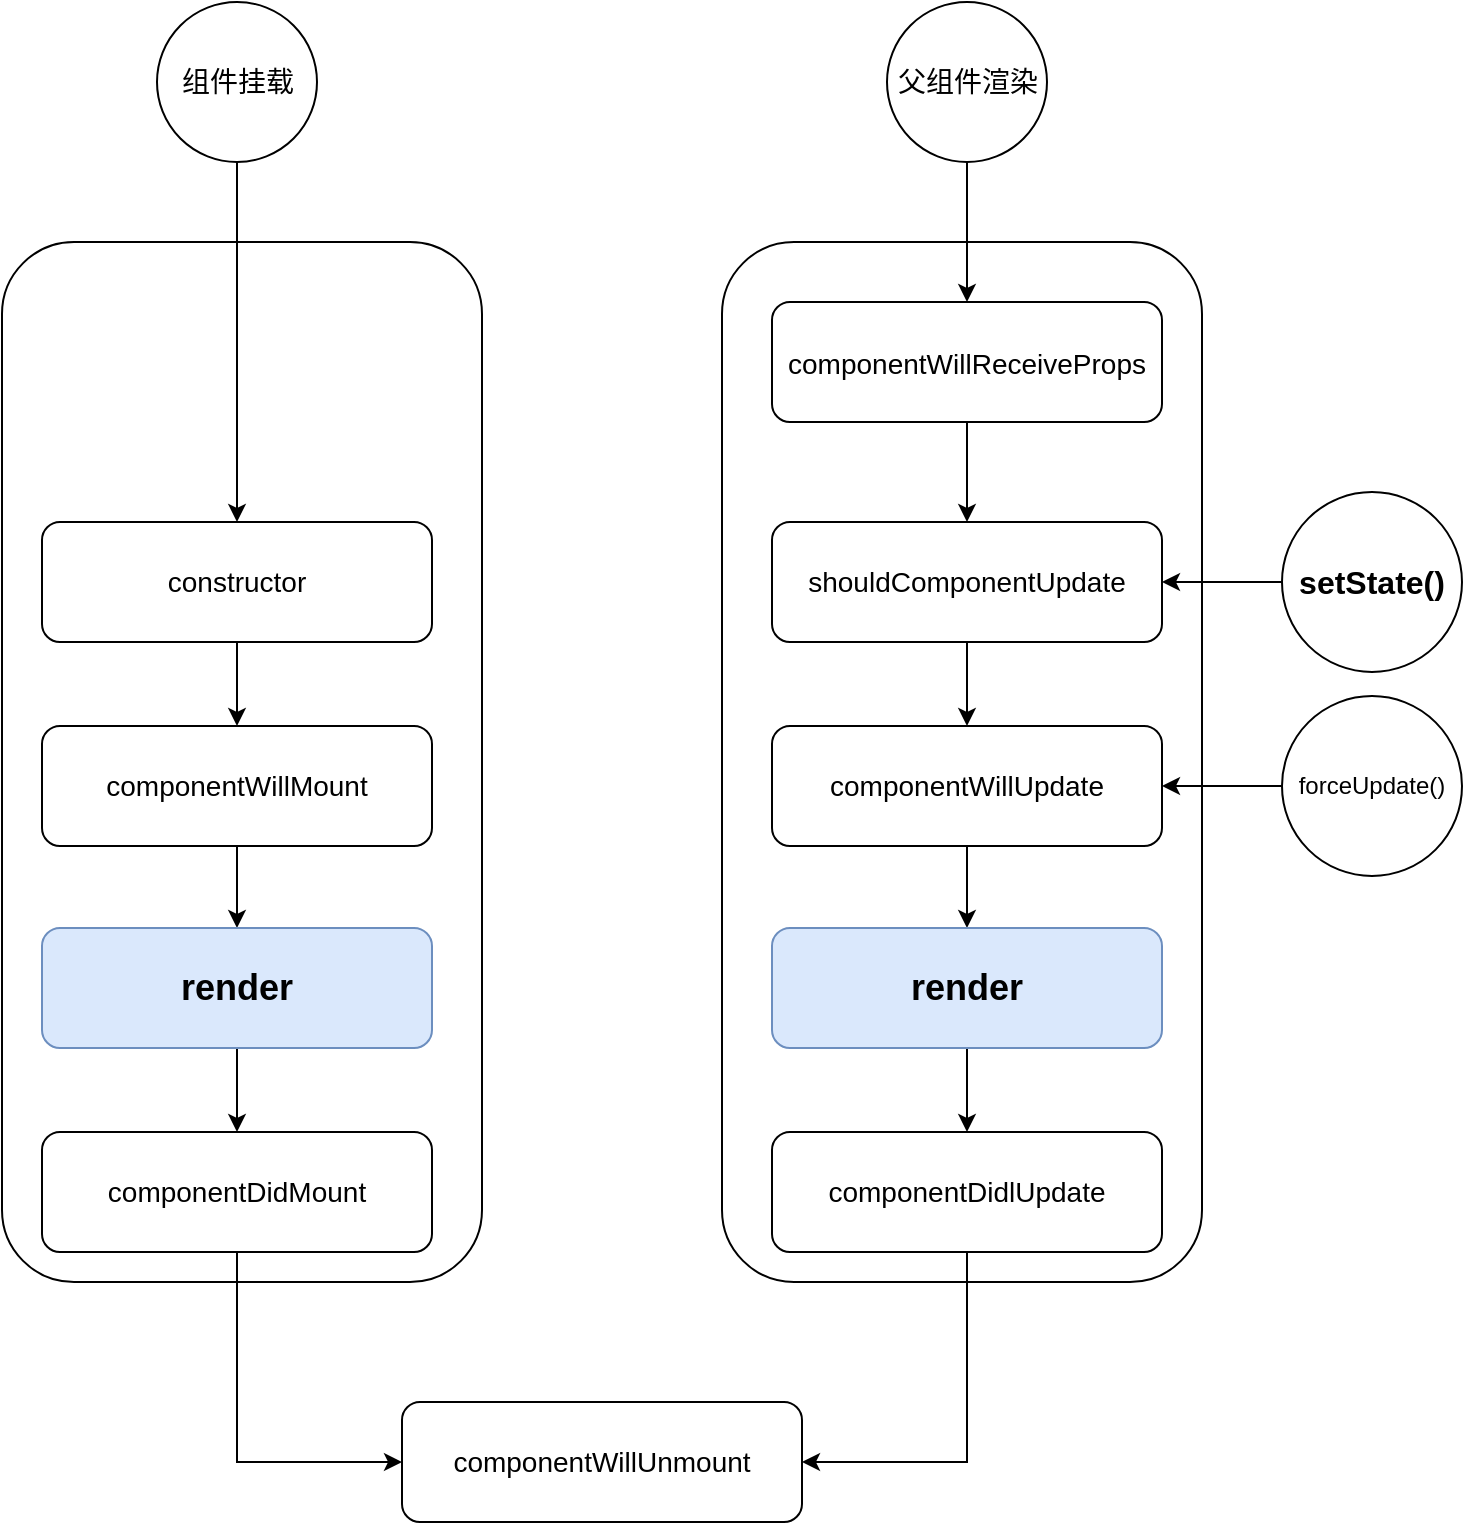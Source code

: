 <mxfile version="20.3.0" type="device"><diagram id="myqxJz-ZuBlAK1siPi6z" name="第 1 页"><mxGraphModel dx="946" dy="588" grid="1" gridSize="10" guides="1" tooltips="1" connect="1" arrows="1" fold="1" page="1" pageScale="1" pageWidth="827" pageHeight="1169" math="0" shadow="0"><root><mxCell id="0"/><mxCell id="1" parent="0"/><mxCell id="4iC-mzNtUYaDeOyVely5-1" value="" style="rounded=1;whiteSpace=wrap;html=1;fontSize=14;" parent="1" vertex="1"><mxGeometry x="80" y="160" width="240" height="520" as="geometry"/></mxCell><mxCell id="4iC-mzNtUYaDeOyVely5-2" value="" style="rounded=1;whiteSpace=wrap;html=1;fontSize=14;" parent="1" vertex="1"><mxGeometry x="440" y="160" width="240" height="520" as="geometry"/></mxCell><mxCell id="4iC-mzNtUYaDeOyVely5-10" style="edgeStyle=orthogonalEdgeStyle;rounded=0;orthogonalLoop=1;jettySize=auto;html=1;fontSize=14;" parent="1" source="4iC-mzNtUYaDeOyVely5-5" target="4iC-mzNtUYaDeOyVely5-6" edge="1"><mxGeometry relative="1" as="geometry"/></mxCell><mxCell id="4iC-mzNtUYaDeOyVely5-5" value="constructor" style="rounded=1;whiteSpace=wrap;html=1;fontStyle=0;fontSize=14;labelBackgroundColor=none;" parent="1" vertex="1"><mxGeometry x="100" y="300" width="195" height="60" as="geometry"/></mxCell><mxCell id="4iC-mzNtUYaDeOyVely5-34" style="edgeStyle=orthogonalEdgeStyle;rounded=0;orthogonalLoop=1;jettySize=auto;html=1;entryX=0.5;entryY=0;entryDx=0;entryDy=0;fontSize=14;" parent="1" source="4iC-mzNtUYaDeOyVely5-6" target="4iC-mzNtUYaDeOyVely5-30" edge="1"><mxGeometry relative="1" as="geometry"/></mxCell><mxCell id="4iC-mzNtUYaDeOyVely5-6" value="componentWillMount" style="rounded=1;whiteSpace=wrap;html=1;fontSize=14;" parent="1" vertex="1"><mxGeometry x="100" y="402" width="195" height="60" as="geometry"/></mxCell><mxCell id="4iC-mzNtUYaDeOyVely5-12" style="edgeStyle=orthogonalEdgeStyle;rounded=0;orthogonalLoop=1;jettySize=auto;html=1;entryX=0;entryY=0.5;entryDx=0;entryDy=0;exitX=0.5;exitY=1;exitDx=0;exitDy=0;fontSize=14;" parent="1" source="4iC-mzNtUYaDeOyVely5-7" target="4iC-mzNtUYaDeOyVely5-8" edge="1"><mxGeometry relative="1" as="geometry"/></mxCell><mxCell id="4iC-mzNtUYaDeOyVely5-7" value="componentDidMount" style="rounded=1;whiteSpace=wrap;html=1;fontSize=14;" parent="1" vertex="1"><mxGeometry x="100" y="605" width="195" height="60" as="geometry"/></mxCell><mxCell id="4iC-mzNtUYaDeOyVely5-8" value="componentWillUnmount" style="rounded=1;whiteSpace=wrap;html=1;fontSize=14;" parent="1" vertex="1"><mxGeometry x="280" y="740" width="200" height="60" as="geometry"/></mxCell><mxCell id="4iC-mzNtUYaDeOyVely5-15" style="edgeStyle=orthogonalEdgeStyle;rounded=0;orthogonalLoop=1;jettySize=auto;html=1;entryX=0.5;entryY=0;entryDx=0;entryDy=0;fontSize=14;" parent="1" source="4iC-mzNtUYaDeOyVely5-14" target="4iC-mzNtUYaDeOyVely5-5" edge="1"><mxGeometry relative="1" as="geometry"/></mxCell><mxCell id="4iC-mzNtUYaDeOyVely5-14" value="组件挂载" style="ellipse;whiteSpace=wrap;html=1;aspect=fixed;fontSize=14;fontStyle=0" parent="1" vertex="1"><mxGeometry x="157.5" y="40" width="80" height="80" as="geometry"/></mxCell><mxCell id="4iC-mzNtUYaDeOyVely5-20" style="edgeStyle=orthogonalEdgeStyle;rounded=0;orthogonalLoop=1;jettySize=auto;html=1;entryX=1;entryY=0.5;entryDx=0;entryDy=0;fontSize=14;" parent="1" source="4iC-mzNtUYaDeOyVely5-16" target="4iC-mzNtUYaDeOyVely5-19" edge="1"><mxGeometry relative="1" as="geometry"/></mxCell><mxCell id="4iC-mzNtUYaDeOyVely5-16" value="setState()" style="ellipse;whiteSpace=wrap;html=1;aspect=fixed;fontStyle=1;fontSize=16;" parent="1" vertex="1"><mxGeometry x="720" y="285" width="90" height="90" as="geometry"/></mxCell><mxCell id="4iC-mzNtUYaDeOyVely5-22" style="edgeStyle=orthogonalEdgeStyle;rounded=0;orthogonalLoop=1;jettySize=auto;html=1;entryX=0.5;entryY=0;entryDx=0;entryDy=0;fontSize=14;" parent="1" source="4iC-mzNtUYaDeOyVely5-19" target="4iC-mzNtUYaDeOyVely5-21" edge="1"><mxGeometry relative="1" as="geometry"/></mxCell><mxCell id="4iC-mzNtUYaDeOyVely5-19" value="shouldComponentUpdate" style="rounded=1;whiteSpace=wrap;html=1;fontSize=14;fontFamily=Helvetica;" parent="1" vertex="1"><mxGeometry x="465" y="300" width="195" height="60" as="geometry"/></mxCell><mxCell id="4iC-mzNtUYaDeOyVely5-32" style="edgeStyle=orthogonalEdgeStyle;rounded=0;orthogonalLoop=1;jettySize=auto;html=1;entryX=0.5;entryY=0;entryDx=0;entryDy=0;fontSize=14;" parent="1" source="4iC-mzNtUYaDeOyVely5-21" target="4iC-mzNtUYaDeOyVely5-31" edge="1"><mxGeometry relative="1" as="geometry"/></mxCell><mxCell id="4iC-mzNtUYaDeOyVely5-21" value="componentWillUpdate" style="rounded=1;whiteSpace=wrap;html=1;fontSize=14;" parent="1" vertex="1"><mxGeometry x="465" y="402" width="195" height="60" as="geometry"/></mxCell><mxCell id="4iC-mzNtUYaDeOyVely5-25" style="edgeStyle=orthogonalEdgeStyle;rounded=0;orthogonalLoop=1;jettySize=auto;html=1;entryX=1;entryY=0.5;entryDx=0;entryDy=0;exitX=0.5;exitY=1;exitDx=0;exitDy=0;fontSize=14;" parent="1" source="4iC-mzNtUYaDeOyVely5-23" target="4iC-mzNtUYaDeOyVely5-8" edge="1"><mxGeometry relative="1" as="geometry"/></mxCell><mxCell id="4iC-mzNtUYaDeOyVely5-23" value="componentDidlUpdate" style="rounded=1;whiteSpace=wrap;html=1;fontSize=14;" parent="1" vertex="1"><mxGeometry x="465" y="605" width="195" height="60" as="geometry"/></mxCell><mxCell id="4iC-mzNtUYaDeOyVely5-35" style="edgeStyle=orthogonalEdgeStyle;rounded=0;orthogonalLoop=1;jettySize=auto;html=1;entryX=0.5;entryY=0;entryDx=0;entryDy=0;fontSize=14;" parent="1" source="4iC-mzNtUYaDeOyVely5-30" target="4iC-mzNtUYaDeOyVely5-7" edge="1"><mxGeometry relative="1" as="geometry"/></mxCell><mxCell id="4iC-mzNtUYaDeOyVely5-30" value="render" style="rounded=1;whiteSpace=wrap;html=1;fontSize=18;fontStyle=1;fillColor=#dae8fc;strokeColor=#6c8ebf;" parent="1" vertex="1"><mxGeometry x="100" y="503" width="195" height="60" as="geometry"/></mxCell><mxCell id="4iC-mzNtUYaDeOyVely5-33" style="edgeStyle=orthogonalEdgeStyle;rounded=0;orthogonalLoop=1;jettySize=auto;html=1;entryX=0.5;entryY=0;entryDx=0;entryDy=0;fontSize=14;" parent="1" source="4iC-mzNtUYaDeOyVely5-31" target="4iC-mzNtUYaDeOyVely5-23" edge="1"><mxGeometry relative="1" as="geometry"/></mxCell><mxCell id="4iC-mzNtUYaDeOyVely5-31" value="render" style="rounded=1;whiteSpace=wrap;html=1;fontSize=18;fontStyle=1;fillColor=#dae8fc;strokeColor=#6c8ebf;" parent="1" vertex="1"><mxGeometry x="465" y="503" width="195" height="60" as="geometry"/></mxCell><mxCell id="4iC-mzNtUYaDeOyVely5-37" style="edgeStyle=orthogonalEdgeStyle;rounded=0;orthogonalLoop=1;jettySize=auto;html=1;entryX=1;entryY=0.5;entryDx=0;entryDy=0;fontSize=14;" parent="1" source="4iC-mzNtUYaDeOyVely5-36" target="4iC-mzNtUYaDeOyVely5-21" edge="1"><mxGeometry relative="1" as="geometry"/></mxCell><mxCell id="4iC-mzNtUYaDeOyVely5-36" value="forceUpdate()" style="ellipse;html=1;aspect=fixed;fontStyle=0;fontSize=12;whiteSpace=wrap;" parent="1" vertex="1"><mxGeometry x="720" y="387" width="90" height="90" as="geometry"/></mxCell><mxCell id="4iC-mzNtUYaDeOyVely5-39" style="edgeStyle=orthogonalEdgeStyle;rounded=0;orthogonalLoop=1;jettySize=auto;html=1;fontSize=14;entryX=0.5;entryY=0;entryDx=0;entryDy=0;" parent="1" source="4iC-mzNtUYaDeOyVely5-38" target="4iC-mzNtUYaDeOyVely5-40" edge="1"><mxGeometry relative="1" as="geometry"/></mxCell><mxCell id="4iC-mzNtUYaDeOyVely5-38" value="父组件渲染" style="ellipse;whiteSpace=wrap;html=1;aspect=fixed;fontSize=14;" parent="1" vertex="1"><mxGeometry x="522.5" y="40" width="80" height="80" as="geometry"/></mxCell><mxCell id="4iC-mzNtUYaDeOyVely5-41" style="edgeStyle=orthogonalEdgeStyle;rounded=0;orthogonalLoop=1;jettySize=auto;html=1;entryX=0.5;entryY=0;entryDx=0;entryDy=0;fontSize=14;" parent="1" source="4iC-mzNtUYaDeOyVely5-40" target="4iC-mzNtUYaDeOyVely5-19" edge="1"><mxGeometry relative="1" as="geometry"/></mxCell><mxCell id="4iC-mzNtUYaDeOyVely5-40" value="&lt;p style=&quot;margin: 0px; font-variant-numeric: normal; font-variant-east-asian: normal; font-stretch: normal; font-size: 14px; line-height: normal; text-align: start;&quot; class=&quot;p1&quot;&gt;componentWillReceiveProps&lt;/p&gt;" style="rounded=1;whiteSpace=wrap;html=1;fontSize=14;fontFamily=Helvetica;" parent="1" vertex="1"><mxGeometry x="465" y="190" width="195" height="60" as="geometry"/></mxCell></root></mxGraphModel></diagram></mxfile>
